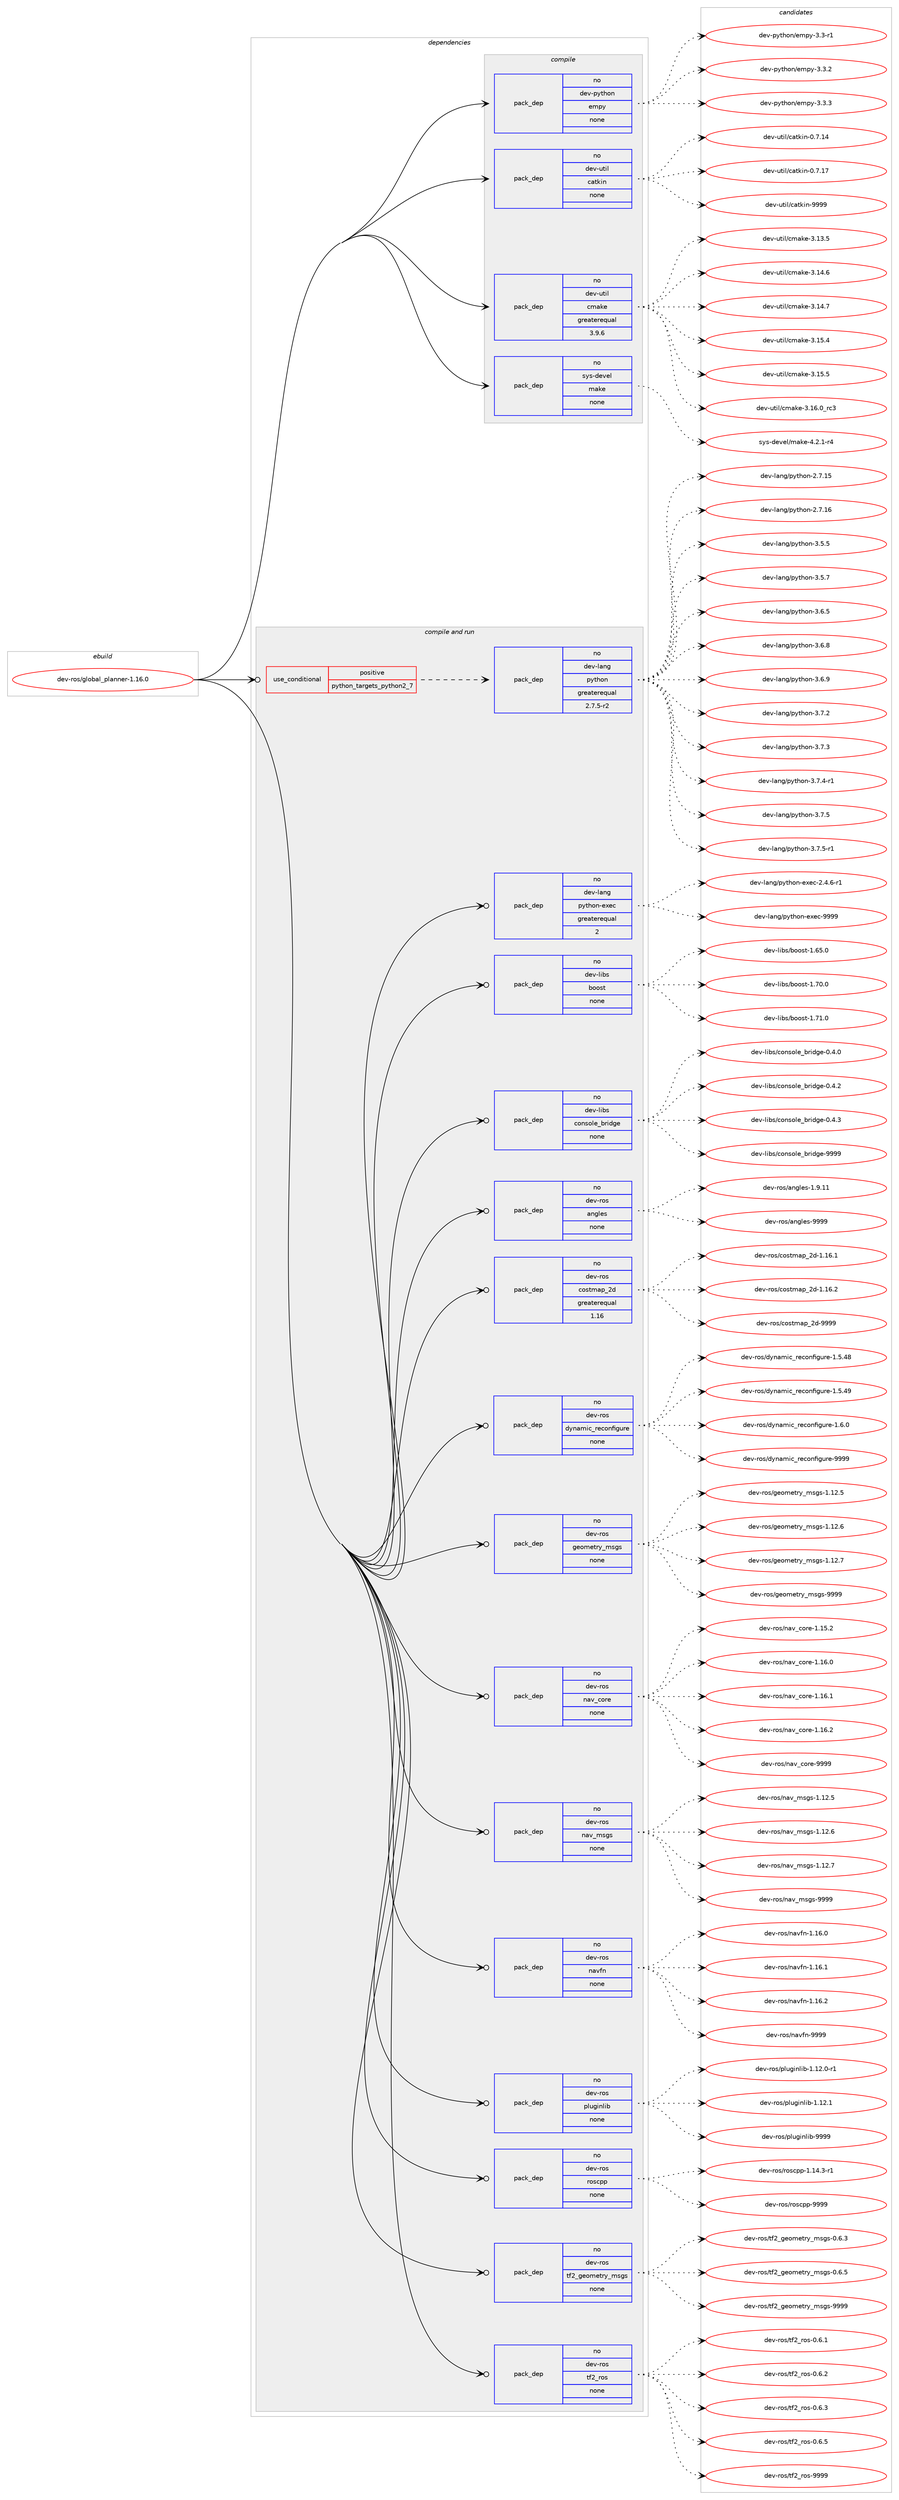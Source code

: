 digraph prolog {

# *************
# Graph options
# *************

newrank=true;
concentrate=true;
compound=true;
graph [rankdir=LR,fontname=Helvetica,fontsize=10,ranksep=1.5];#, ranksep=2.5, nodesep=0.2];
edge  [arrowhead=vee];
node  [fontname=Helvetica,fontsize=10];

# **********
# The ebuild
# **********

subgraph cluster_leftcol {
color=gray;
rank=same;
label=<<i>ebuild</i>>;
id [label="dev-ros/global_planner-1.16.0", color=red, width=4, href="../dev-ros/global_planner-1.16.0.svg"];
}

# ****************
# The dependencies
# ****************

subgraph cluster_midcol {
color=gray;
label=<<i>dependencies</i>>;
subgraph cluster_compile {
fillcolor="#eeeeee";
style=filled;
label=<<i>compile</i>>;
subgraph pack487986 {
dependency653324 [label=<<TABLE BORDER="0" CELLBORDER="1" CELLSPACING="0" CELLPADDING="4" WIDTH="220"><TR><TD ROWSPAN="6" CELLPADDING="30">pack_dep</TD></TR><TR><TD WIDTH="110">no</TD></TR><TR><TD>dev-python</TD></TR><TR><TD>empy</TD></TR><TR><TD>none</TD></TR><TR><TD></TD></TR></TABLE>>, shape=none, color=blue];
}
id:e -> dependency653324:w [weight=20,style="solid",arrowhead="vee"];
subgraph pack487987 {
dependency653325 [label=<<TABLE BORDER="0" CELLBORDER="1" CELLSPACING="0" CELLPADDING="4" WIDTH="220"><TR><TD ROWSPAN="6" CELLPADDING="30">pack_dep</TD></TR><TR><TD WIDTH="110">no</TD></TR><TR><TD>dev-util</TD></TR><TR><TD>catkin</TD></TR><TR><TD>none</TD></TR><TR><TD></TD></TR></TABLE>>, shape=none, color=blue];
}
id:e -> dependency653325:w [weight=20,style="solid",arrowhead="vee"];
subgraph pack487988 {
dependency653326 [label=<<TABLE BORDER="0" CELLBORDER="1" CELLSPACING="0" CELLPADDING="4" WIDTH="220"><TR><TD ROWSPAN="6" CELLPADDING="30">pack_dep</TD></TR><TR><TD WIDTH="110">no</TD></TR><TR><TD>dev-util</TD></TR><TR><TD>cmake</TD></TR><TR><TD>greaterequal</TD></TR><TR><TD>3.9.6</TD></TR></TABLE>>, shape=none, color=blue];
}
id:e -> dependency653326:w [weight=20,style="solid",arrowhead="vee"];
subgraph pack487989 {
dependency653327 [label=<<TABLE BORDER="0" CELLBORDER="1" CELLSPACING="0" CELLPADDING="4" WIDTH="220"><TR><TD ROWSPAN="6" CELLPADDING="30">pack_dep</TD></TR><TR><TD WIDTH="110">no</TD></TR><TR><TD>sys-devel</TD></TR><TR><TD>make</TD></TR><TR><TD>none</TD></TR><TR><TD></TD></TR></TABLE>>, shape=none, color=blue];
}
id:e -> dependency653327:w [weight=20,style="solid",arrowhead="vee"];
}
subgraph cluster_compileandrun {
fillcolor="#eeeeee";
style=filled;
label=<<i>compile and run</i>>;
subgraph cond153432 {
dependency653328 [label=<<TABLE BORDER="0" CELLBORDER="1" CELLSPACING="0" CELLPADDING="4"><TR><TD ROWSPAN="3" CELLPADDING="10">use_conditional</TD></TR><TR><TD>positive</TD></TR><TR><TD>python_targets_python2_7</TD></TR></TABLE>>, shape=none, color=red];
subgraph pack487990 {
dependency653329 [label=<<TABLE BORDER="0" CELLBORDER="1" CELLSPACING="0" CELLPADDING="4" WIDTH="220"><TR><TD ROWSPAN="6" CELLPADDING="30">pack_dep</TD></TR><TR><TD WIDTH="110">no</TD></TR><TR><TD>dev-lang</TD></TR><TR><TD>python</TD></TR><TR><TD>greaterequal</TD></TR><TR><TD>2.7.5-r2</TD></TR></TABLE>>, shape=none, color=blue];
}
dependency653328:e -> dependency653329:w [weight=20,style="dashed",arrowhead="vee"];
}
id:e -> dependency653328:w [weight=20,style="solid",arrowhead="odotvee"];
subgraph pack487991 {
dependency653330 [label=<<TABLE BORDER="0" CELLBORDER="1" CELLSPACING="0" CELLPADDING="4" WIDTH="220"><TR><TD ROWSPAN="6" CELLPADDING="30">pack_dep</TD></TR><TR><TD WIDTH="110">no</TD></TR><TR><TD>dev-lang</TD></TR><TR><TD>python-exec</TD></TR><TR><TD>greaterequal</TD></TR><TR><TD>2</TD></TR></TABLE>>, shape=none, color=blue];
}
id:e -> dependency653330:w [weight=20,style="solid",arrowhead="odotvee"];
subgraph pack487992 {
dependency653331 [label=<<TABLE BORDER="0" CELLBORDER="1" CELLSPACING="0" CELLPADDING="4" WIDTH="220"><TR><TD ROWSPAN="6" CELLPADDING="30">pack_dep</TD></TR><TR><TD WIDTH="110">no</TD></TR><TR><TD>dev-libs</TD></TR><TR><TD>boost</TD></TR><TR><TD>none</TD></TR><TR><TD></TD></TR></TABLE>>, shape=none, color=blue];
}
id:e -> dependency653331:w [weight=20,style="solid",arrowhead="odotvee"];
subgraph pack487993 {
dependency653332 [label=<<TABLE BORDER="0" CELLBORDER="1" CELLSPACING="0" CELLPADDING="4" WIDTH="220"><TR><TD ROWSPAN="6" CELLPADDING="30">pack_dep</TD></TR><TR><TD WIDTH="110">no</TD></TR><TR><TD>dev-libs</TD></TR><TR><TD>console_bridge</TD></TR><TR><TD>none</TD></TR><TR><TD></TD></TR></TABLE>>, shape=none, color=blue];
}
id:e -> dependency653332:w [weight=20,style="solid",arrowhead="odotvee"];
subgraph pack487994 {
dependency653333 [label=<<TABLE BORDER="0" CELLBORDER="1" CELLSPACING="0" CELLPADDING="4" WIDTH="220"><TR><TD ROWSPAN="6" CELLPADDING="30">pack_dep</TD></TR><TR><TD WIDTH="110">no</TD></TR><TR><TD>dev-ros</TD></TR><TR><TD>angles</TD></TR><TR><TD>none</TD></TR><TR><TD></TD></TR></TABLE>>, shape=none, color=blue];
}
id:e -> dependency653333:w [weight=20,style="solid",arrowhead="odotvee"];
subgraph pack487995 {
dependency653334 [label=<<TABLE BORDER="0" CELLBORDER="1" CELLSPACING="0" CELLPADDING="4" WIDTH="220"><TR><TD ROWSPAN="6" CELLPADDING="30">pack_dep</TD></TR><TR><TD WIDTH="110">no</TD></TR><TR><TD>dev-ros</TD></TR><TR><TD>costmap_2d</TD></TR><TR><TD>greaterequal</TD></TR><TR><TD>1.16</TD></TR></TABLE>>, shape=none, color=blue];
}
id:e -> dependency653334:w [weight=20,style="solid",arrowhead="odotvee"];
subgraph pack487996 {
dependency653335 [label=<<TABLE BORDER="0" CELLBORDER="1" CELLSPACING="0" CELLPADDING="4" WIDTH="220"><TR><TD ROWSPAN="6" CELLPADDING="30">pack_dep</TD></TR><TR><TD WIDTH="110">no</TD></TR><TR><TD>dev-ros</TD></TR><TR><TD>dynamic_reconfigure</TD></TR><TR><TD>none</TD></TR><TR><TD></TD></TR></TABLE>>, shape=none, color=blue];
}
id:e -> dependency653335:w [weight=20,style="solid",arrowhead="odotvee"];
subgraph pack487997 {
dependency653336 [label=<<TABLE BORDER="0" CELLBORDER="1" CELLSPACING="0" CELLPADDING="4" WIDTH="220"><TR><TD ROWSPAN="6" CELLPADDING="30">pack_dep</TD></TR><TR><TD WIDTH="110">no</TD></TR><TR><TD>dev-ros</TD></TR><TR><TD>geometry_msgs</TD></TR><TR><TD>none</TD></TR><TR><TD></TD></TR></TABLE>>, shape=none, color=blue];
}
id:e -> dependency653336:w [weight=20,style="solid",arrowhead="odotvee"];
subgraph pack487998 {
dependency653337 [label=<<TABLE BORDER="0" CELLBORDER="1" CELLSPACING="0" CELLPADDING="4" WIDTH="220"><TR><TD ROWSPAN="6" CELLPADDING="30">pack_dep</TD></TR><TR><TD WIDTH="110">no</TD></TR><TR><TD>dev-ros</TD></TR><TR><TD>nav_core</TD></TR><TR><TD>none</TD></TR><TR><TD></TD></TR></TABLE>>, shape=none, color=blue];
}
id:e -> dependency653337:w [weight=20,style="solid",arrowhead="odotvee"];
subgraph pack487999 {
dependency653338 [label=<<TABLE BORDER="0" CELLBORDER="1" CELLSPACING="0" CELLPADDING="4" WIDTH="220"><TR><TD ROWSPAN="6" CELLPADDING="30">pack_dep</TD></TR><TR><TD WIDTH="110">no</TD></TR><TR><TD>dev-ros</TD></TR><TR><TD>nav_msgs</TD></TR><TR><TD>none</TD></TR><TR><TD></TD></TR></TABLE>>, shape=none, color=blue];
}
id:e -> dependency653338:w [weight=20,style="solid",arrowhead="odotvee"];
subgraph pack488000 {
dependency653339 [label=<<TABLE BORDER="0" CELLBORDER="1" CELLSPACING="0" CELLPADDING="4" WIDTH="220"><TR><TD ROWSPAN="6" CELLPADDING="30">pack_dep</TD></TR><TR><TD WIDTH="110">no</TD></TR><TR><TD>dev-ros</TD></TR><TR><TD>navfn</TD></TR><TR><TD>none</TD></TR><TR><TD></TD></TR></TABLE>>, shape=none, color=blue];
}
id:e -> dependency653339:w [weight=20,style="solid",arrowhead="odotvee"];
subgraph pack488001 {
dependency653340 [label=<<TABLE BORDER="0" CELLBORDER="1" CELLSPACING="0" CELLPADDING="4" WIDTH="220"><TR><TD ROWSPAN="6" CELLPADDING="30">pack_dep</TD></TR><TR><TD WIDTH="110">no</TD></TR><TR><TD>dev-ros</TD></TR><TR><TD>pluginlib</TD></TR><TR><TD>none</TD></TR><TR><TD></TD></TR></TABLE>>, shape=none, color=blue];
}
id:e -> dependency653340:w [weight=20,style="solid",arrowhead="odotvee"];
subgraph pack488002 {
dependency653341 [label=<<TABLE BORDER="0" CELLBORDER="1" CELLSPACING="0" CELLPADDING="4" WIDTH="220"><TR><TD ROWSPAN="6" CELLPADDING="30">pack_dep</TD></TR><TR><TD WIDTH="110">no</TD></TR><TR><TD>dev-ros</TD></TR><TR><TD>roscpp</TD></TR><TR><TD>none</TD></TR><TR><TD></TD></TR></TABLE>>, shape=none, color=blue];
}
id:e -> dependency653341:w [weight=20,style="solid",arrowhead="odotvee"];
subgraph pack488003 {
dependency653342 [label=<<TABLE BORDER="0" CELLBORDER="1" CELLSPACING="0" CELLPADDING="4" WIDTH="220"><TR><TD ROWSPAN="6" CELLPADDING="30">pack_dep</TD></TR><TR><TD WIDTH="110">no</TD></TR><TR><TD>dev-ros</TD></TR><TR><TD>tf2_geometry_msgs</TD></TR><TR><TD>none</TD></TR><TR><TD></TD></TR></TABLE>>, shape=none, color=blue];
}
id:e -> dependency653342:w [weight=20,style="solid",arrowhead="odotvee"];
subgraph pack488004 {
dependency653343 [label=<<TABLE BORDER="0" CELLBORDER="1" CELLSPACING="0" CELLPADDING="4" WIDTH="220"><TR><TD ROWSPAN="6" CELLPADDING="30">pack_dep</TD></TR><TR><TD WIDTH="110">no</TD></TR><TR><TD>dev-ros</TD></TR><TR><TD>tf2_ros</TD></TR><TR><TD>none</TD></TR><TR><TD></TD></TR></TABLE>>, shape=none, color=blue];
}
id:e -> dependency653343:w [weight=20,style="solid",arrowhead="odotvee"];
}
subgraph cluster_run {
fillcolor="#eeeeee";
style=filled;
label=<<i>run</i>>;
}
}

# **************
# The candidates
# **************

subgraph cluster_choices {
rank=same;
color=gray;
label=<<i>candidates</i>>;

subgraph choice487986 {
color=black;
nodesep=1;
choice1001011184511212111610411111047101109112121455146514511449 [label="dev-python/empy-3.3-r1", color=red, width=4,href="../dev-python/empy-3.3-r1.svg"];
choice1001011184511212111610411111047101109112121455146514650 [label="dev-python/empy-3.3.2", color=red, width=4,href="../dev-python/empy-3.3.2.svg"];
choice1001011184511212111610411111047101109112121455146514651 [label="dev-python/empy-3.3.3", color=red, width=4,href="../dev-python/empy-3.3.3.svg"];
dependency653324:e -> choice1001011184511212111610411111047101109112121455146514511449:w [style=dotted,weight="100"];
dependency653324:e -> choice1001011184511212111610411111047101109112121455146514650:w [style=dotted,weight="100"];
dependency653324:e -> choice1001011184511212111610411111047101109112121455146514651:w [style=dotted,weight="100"];
}
subgraph choice487987 {
color=black;
nodesep=1;
choice1001011184511711610510847999711610710511045484655464952 [label="dev-util/catkin-0.7.14", color=red, width=4,href="../dev-util/catkin-0.7.14.svg"];
choice1001011184511711610510847999711610710511045484655464955 [label="dev-util/catkin-0.7.17", color=red, width=4,href="../dev-util/catkin-0.7.17.svg"];
choice100101118451171161051084799971161071051104557575757 [label="dev-util/catkin-9999", color=red, width=4,href="../dev-util/catkin-9999.svg"];
dependency653325:e -> choice1001011184511711610510847999711610710511045484655464952:w [style=dotted,weight="100"];
dependency653325:e -> choice1001011184511711610510847999711610710511045484655464955:w [style=dotted,weight="100"];
dependency653325:e -> choice100101118451171161051084799971161071051104557575757:w [style=dotted,weight="100"];
}
subgraph choice487988 {
color=black;
nodesep=1;
choice1001011184511711610510847991099710710145514649514653 [label="dev-util/cmake-3.13.5", color=red, width=4,href="../dev-util/cmake-3.13.5.svg"];
choice1001011184511711610510847991099710710145514649524654 [label="dev-util/cmake-3.14.6", color=red, width=4,href="../dev-util/cmake-3.14.6.svg"];
choice1001011184511711610510847991099710710145514649524655 [label="dev-util/cmake-3.14.7", color=red, width=4,href="../dev-util/cmake-3.14.7.svg"];
choice1001011184511711610510847991099710710145514649534652 [label="dev-util/cmake-3.15.4", color=red, width=4,href="../dev-util/cmake-3.15.4.svg"];
choice1001011184511711610510847991099710710145514649534653 [label="dev-util/cmake-3.15.5", color=red, width=4,href="../dev-util/cmake-3.15.5.svg"];
choice1001011184511711610510847991099710710145514649544648951149951 [label="dev-util/cmake-3.16.0_rc3", color=red, width=4,href="../dev-util/cmake-3.16.0_rc3.svg"];
dependency653326:e -> choice1001011184511711610510847991099710710145514649514653:w [style=dotted,weight="100"];
dependency653326:e -> choice1001011184511711610510847991099710710145514649524654:w [style=dotted,weight="100"];
dependency653326:e -> choice1001011184511711610510847991099710710145514649524655:w [style=dotted,weight="100"];
dependency653326:e -> choice1001011184511711610510847991099710710145514649534652:w [style=dotted,weight="100"];
dependency653326:e -> choice1001011184511711610510847991099710710145514649534653:w [style=dotted,weight="100"];
dependency653326:e -> choice1001011184511711610510847991099710710145514649544648951149951:w [style=dotted,weight="100"];
}
subgraph choice487989 {
color=black;
nodesep=1;
choice1151211154510010111810110847109971071014552465046494511452 [label="sys-devel/make-4.2.1-r4", color=red, width=4,href="../sys-devel/make-4.2.1-r4.svg"];
dependency653327:e -> choice1151211154510010111810110847109971071014552465046494511452:w [style=dotted,weight="100"];
}
subgraph choice487990 {
color=black;
nodesep=1;
choice10010111845108971101034711212111610411111045504655464953 [label="dev-lang/python-2.7.15", color=red, width=4,href="../dev-lang/python-2.7.15.svg"];
choice10010111845108971101034711212111610411111045504655464954 [label="dev-lang/python-2.7.16", color=red, width=4,href="../dev-lang/python-2.7.16.svg"];
choice100101118451089711010347112121116104111110455146534653 [label="dev-lang/python-3.5.5", color=red, width=4,href="../dev-lang/python-3.5.5.svg"];
choice100101118451089711010347112121116104111110455146534655 [label="dev-lang/python-3.5.7", color=red, width=4,href="../dev-lang/python-3.5.7.svg"];
choice100101118451089711010347112121116104111110455146544653 [label="dev-lang/python-3.6.5", color=red, width=4,href="../dev-lang/python-3.6.5.svg"];
choice100101118451089711010347112121116104111110455146544656 [label="dev-lang/python-3.6.8", color=red, width=4,href="../dev-lang/python-3.6.8.svg"];
choice100101118451089711010347112121116104111110455146544657 [label="dev-lang/python-3.6.9", color=red, width=4,href="../dev-lang/python-3.6.9.svg"];
choice100101118451089711010347112121116104111110455146554650 [label="dev-lang/python-3.7.2", color=red, width=4,href="../dev-lang/python-3.7.2.svg"];
choice100101118451089711010347112121116104111110455146554651 [label="dev-lang/python-3.7.3", color=red, width=4,href="../dev-lang/python-3.7.3.svg"];
choice1001011184510897110103471121211161041111104551465546524511449 [label="dev-lang/python-3.7.4-r1", color=red, width=4,href="../dev-lang/python-3.7.4-r1.svg"];
choice100101118451089711010347112121116104111110455146554653 [label="dev-lang/python-3.7.5", color=red, width=4,href="../dev-lang/python-3.7.5.svg"];
choice1001011184510897110103471121211161041111104551465546534511449 [label="dev-lang/python-3.7.5-r1", color=red, width=4,href="../dev-lang/python-3.7.5-r1.svg"];
dependency653329:e -> choice10010111845108971101034711212111610411111045504655464953:w [style=dotted,weight="100"];
dependency653329:e -> choice10010111845108971101034711212111610411111045504655464954:w [style=dotted,weight="100"];
dependency653329:e -> choice100101118451089711010347112121116104111110455146534653:w [style=dotted,weight="100"];
dependency653329:e -> choice100101118451089711010347112121116104111110455146534655:w [style=dotted,weight="100"];
dependency653329:e -> choice100101118451089711010347112121116104111110455146544653:w [style=dotted,weight="100"];
dependency653329:e -> choice100101118451089711010347112121116104111110455146544656:w [style=dotted,weight="100"];
dependency653329:e -> choice100101118451089711010347112121116104111110455146544657:w [style=dotted,weight="100"];
dependency653329:e -> choice100101118451089711010347112121116104111110455146554650:w [style=dotted,weight="100"];
dependency653329:e -> choice100101118451089711010347112121116104111110455146554651:w [style=dotted,weight="100"];
dependency653329:e -> choice1001011184510897110103471121211161041111104551465546524511449:w [style=dotted,weight="100"];
dependency653329:e -> choice100101118451089711010347112121116104111110455146554653:w [style=dotted,weight="100"];
dependency653329:e -> choice1001011184510897110103471121211161041111104551465546534511449:w [style=dotted,weight="100"];
}
subgraph choice487991 {
color=black;
nodesep=1;
choice10010111845108971101034711212111610411111045101120101994550465246544511449 [label="dev-lang/python-exec-2.4.6-r1", color=red, width=4,href="../dev-lang/python-exec-2.4.6-r1.svg"];
choice10010111845108971101034711212111610411111045101120101994557575757 [label="dev-lang/python-exec-9999", color=red, width=4,href="../dev-lang/python-exec-9999.svg"];
dependency653330:e -> choice10010111845108971101034711212111610411111045101120101994550465246544511449:w [style=dotted,weight="100"];
dependency653330:e -> choice10010111845108971101034711212111610411111045101120101994557575757:w [style=dotted,weight="100"];
}
subgraph choice487992 {
color=black;
nodesep=1;
choice1001011184510810598115479811111111511645494654534648 [label="dev-libs/boost-1.65.0", color=red, width=4,href="../dev-libs/boost-1.65.0.svg"];
choice1001011184510810598115479811111111511645494655484648 [label="dev-libs/boost-1.70.0", color=red, width=4,href="../dev-libs/boost-1.70.0.svg"];
choice1001011184510810598115479811111111511645494655494648 [label="dev-libs/boost-1.71.0", color=red, width=4,href="../dev-libs/boost-1.71.0.svg"];
dependency653331:e -> choice1001011184510810598115479811111111511645494654534648:w [style=dotted,weight="100"];
dependency653331:e -> choice1001011184510810598115479811111111511645494655484648:w [style=dotted,weight="100"];
dependency653331:e -> choice1001011184510810598115479811111111511645494655494648:w [style=dotted,weight="100"];
}
subgraph choice487993 {
color=black;
nodesep=1;
choice100101118451081059811547991111101151111081019598114105100103101454846524648 [label="dev-libs/console_bridge-0.4.0", color=red, width=4,href="../dev-libs/console_bridge-0.4.0.svg"];
choice100101118451081059811547991111101151111081019598114105100103101454846524650 [label="dev-libs/console_bridge-0.4.2", color=red, width=4,href="../dev-libs/console_bridge-0.4.2.svg"];
choice100101118451081059811547991111101151111081019598114105100103101454846524651 [label="dev-libs/console_bridge-0.4.3", color=red, width=4,href="../dev-libs/console_bridge-0.4.3.svg"];
choice1001011184510810598115479911111011511110810195981141051001031014557575757 [label="dev-libs/console_bridge-9999", color=red, width=4,href="../dev-libs/console_bridge-9999.svg"];
dependency653332:e -> choice100101118451081059811547991111101151111081019598114105100103101454846524648:w [style=dotted,weight="100"];
dependency653332:e -> choice100101118451081059811547991111101151111081019598114105100103101454846524650:w [style=dotted,weight="100"];
dependency653332:e -> choice100101118451081059811547991111101151111081019598114105100103101454846524651:w [style=dotted,weight="100"];
dependency653332:e -> choice1001011184510810598115479911111011511110810195981141051001031014557575757:w [style=dotted,weight="100"];
}
subgraph choice487994 {
color=black;
nodesep=1;
choice10010111845114111115479711010310810111545494657464949 [label="dev-ros/angles-1.9.11", color=red, width=4,href="../dev-ros/angles-1.9.11.svg"];
choice1001011184511411111547971101031081011154557575757 [label="dev-ros/angles-9999", color=red, width=4,href="../dev-ros/angles-9999.svg"];
dependency653333:e -> choice10010111845114111115479711010310810111545494657464949:w [style=dotted,weight="100"];
dependency653333:e -> choice1001011184511411111547971101031081011154557575757:w [style=dotted,weight="100"];
}
subgraph choice487995 {
color=black;
nodesep=1;
choice10010111845114111115479911111511610997112955010045494649544649 [label="dev-ros/costmap_2d-1.16.1", color=red, width=4,href="../dev-ros/costmap_2d-1.16.1.svg"];
choice10010111845114111115479911111511610997112955010045494649544650 [label="dev-ros/costmap_2d-1.16.2", color=red, width=4,href="../dev-ros/costmap_2d-1.16.2.svg"];
choice1001011184511411111547991111151161099711295501004557575757 [label="dev-ros/costmap_2d-9999", color=red, width=4,href="../dev-ros/costmap_2d-9999.svg"];
dependency653334:e -> choice10010111845114111115479911111511610997112955010045494649544649:w [style=dotted,weight="100"];
dependency653334:e -> choice10010111845114111115479911111511610997112955010045494649544650:w [style=dotted,weight="100"];
dependency653334:e -> choice1001011184511411111547991111151161099711295501004557575757:w [style=dotted,weight="100"];
}
subgraph choice487996 {
color=black;
nodesep=1;
choice10010111845114111115471001211109710910599951141019911111010210510311711410145494653465256 [label="dev-ros/dynamic_reconfigure-1.5.48", color=red, width=4,href="../dev-ros/dynamic_reconfigure-1.5.48.svg"];
choice10010111845114111115471001211109710910599951141019911111010210510311711410145494653465257 [label="dev-ros/dynamic_reconfigure-1.5.49", color=red, width=4,href="../dev-ros/dynamic_reconfigure-1.5.49.svg"];
choice100101118451141111154710012111097109105999511410199111110102105103117114101454946544648 [label="dev-ros/dynamic_reconfigure-1.6.0", color=red, width=4,href="../dev-ros/dynamic_reconfigure-1.6.0.svg"];
choice1001011184511411111547100121110971091059995114101991111101021051031171141014557575757 [label="dev-ros/dynamic_reconfigure-9999", color=red, width=4,href="../dev-ros/dynamic_reconfigure-9999.svg"];
dependency653335:e -> choice10010111845114111115471001211109710910599951141019911111010210510311711410145494653465256:w [style=dotted,weight="100"];
dependency653335:e -> choice10010111845114111115471001211109710910599951141019911111010210510311711410145494653465257:w [style=dotted,weight="100"];
dependency653335:e -> choice100101118451141111154710012111097109105999511410199111110102105103117114101454946544648:w [style=dotted,weight="100"];
dependency653335:e -> choice1001011184511411111547100121110971091059995114101991111101021051031171141014557575757:w [style=dotted,weight="100"];
}
subgraph choice487997 {
color=black;
nodesep=1;
choice10010111845114111115471031011111091011161141219510911510311545494649504653 [label="dev-ros/geometry_msgs-1.12.5", color=red, width=4,href="../dev-ros/geometry_msgs-1.12.5.svg"];
choice10010111845114111115471031011111091011161141219510911510311545494649504654 [label="dev-ros/geometry_msgs-1.12.6", color=red, width=4,href="../dev-ros/geometry_msgs-1.12.6.svg"];
choice10010111845114111115471031011111091011161141219510911510311545494649504655 [label="dev-ros/geometry_msgs-1.12.7", color=red, width=4,href="../dev-ros/geometry_msgs-1.12.7.svg"];
choice1001011184511411111547103101111109101116114121951091151031154557575757 [label="dev-ros/geometry_msgs-9999", color=red, width=4,href="../dev-ros/geometry_msgs-9999.svg"];
dependency653336:e -> choice10010111845114111115471031011111091011161141219510911510311545494649504653:w [style=dotted,weight="100"];
dependency653336:e -> choice10010111845114111115471031011111091011161141219510911510311545494649504654:w [style=dotted,weight="100"];
dependency653336:e -> choice10010111845114111115471031011111091011161141219510911510311545494649504655:w [style=dotted,weight="100"];
dependency653336:e -> choice1001011184511411111547103101111109101116114121951091151031154557575757:w [style=dotted,weight="100"];
}
subgraph choice487998 {
color=black;
nodesep=1;
choice100101118451141111154711097118959911111410145494649534650 [label="dev-ros/nav_core-1.15.2", color=red, width=4,href="../dev-ros/nav_core-1.15.2.svg"];
choice100101118451141111154711097118959911111410145494649544648 [label="dev-ros/nav_core-1.16.0", color=red, width=4,href="../dev-ros/nav_core-1.16.0.svg"];
choice100101118451141111154711097118959911111410145494649544649 [label="dev-ros/nav_core-1.16.1", color=red, width=4,href="../dev-ros/nav_core-1.16.1.svg"];
choice100101118451141111154711097118959911111410145494649544650 [label="dev-ros/nav_core-1.16.2", color=red, width=4,href="../dev-ros/nav_core-1.16.2.svg"];
choice10010111845114111115471109711895991111141014557575757 [label="dev-ros/nav_core-9999", color=red, width=4,href="../dev-ros/nav_core-9999.svg"];
dependency653337:e -> choice100101118451141111154711097118959911111410145494649534650:w [style=dotted,weight="100"];
dependency653337:e -> choice100101118451141111154711097118959911111410145494649544648:w [style=dotted,weight="100"];
dependency653337:e -> choice100101118451141111154711097118959911111410145494649544649:w [style=dotted,weight="100"];
dependency653337:e -> choice100101118451141111154711097118959911111410145494649544650:w [style=dotted,weight="100"];
dependency653337:e -> choice10010111845114111115471109711895991111141014557575757:w [style=dotted,weight="100"];
}
subgraph choice487999 {
color=black;
nodesep=1;
choice1001011184511411111547110971189510911510311545494649504653 [label="dev-ros/nav_msgs-1.12.5", color=red, width=4,href="../dev-ros/nav_msgs-1.12.5.svg"];
choice1001011184511411111547110971189510911510311545494649504654 [label="dev-ros/nav_msgs-1.12.6", color=red, width=4,href="../dev-ros/nav_msgs-1.12.6.svg"];
choice1001011184511411111547110971189510911510311545494649504655 [label="dev-ros/nav_msgs-1.12.7", color=red, width=4,href="../dev-ros/nav_msgs-1.12.7.svg"];
choice100101118451141111154711097118951091151031154557575757 [label="dev-ros/nav_msgs-9999", color=red, width=4,href="../dev-ros/nav_msgs-9999.svg"];
dependency653338:e -> choice1001011184511411111547110971189510911510311545494649504653:w [style=dotted,weight="100"];
dependency653338:e -> choice1001011184511411111547110971189510911510311545494649504654:w [style=dotted,weight="100"];
dependency653338:e -> choice1001011184511411111547110971189510911510311545494649504655:w [style=dotted,weight="100"];
dependency653338:e -> choice100101118451141111154711097118951091151031154557575757:w [style=dotted,weight="100"];
}
subgraph choice488000 {
color=black;
nodesep=1;
choice10010111845114111115471109711810211045494649544648 [label="dev-ros/navfn-1.16.0", color=red, width=4,href="../dev-ros/navfn-1.16.0.svg"];
choice10010111845114111115471109711810211045494649544649 [label="dev-ros/navfn-1.16.1", color=red, width=4,href="../dev-ros/navfn-1.16.1.svg"];
choice10010111845114111115471109711810211045494649544650 [label="dev-ros/navfn-1.16.2", color=red, width=4,href="../dev-ros/navfn-1.16.2.svg"];
choice1001011184511411111547110971181021104557575757 [label="dev-ros/navfn-9999", color=red, width=4,href="../dev-ros/navfn-9999.svg"];
dependency653339:e -> choice10010111845114111115471109711810211045494649544648:w [style=dotted,weight="100"];
dependency653339:e -> choice10010111845114111115471109711810211045494649544649:w [style=dotted,weight="100"];
dependency653339:e -> choice10010111845114111115471109711810211045494649544650:w [style=dotted,weight="100"];
dependency653339:e -> choice1001011184511411111547110971181021104557575757:w [style=dotted,weight="100"];
}
subgraph choice488001 {
color=black;
nodesep=1;
choice100101118451141111154711210811710310511010810598454946495046484511449 [label="dev-ros/pluginlib-1.12.0-r1", color=red, width=4,href="../dev-ros/pluginlib-1.12.0-r1.svg"];
choice10010111845114111115471121081171031051101081059845494649504649 [label="dev-ros/pluginlib-1.12.1", color=red, width=4,href="../dev-ros/pluginlib-1.12.1.svg"];
choice1001011184511411111547112108117103105110108105984557575757 [label="dev-ros/pluginlib-9999", color=red, width=4,href="../dev-ros/pluginlib-9999.svg"];
dependency653340:e -> choice100101118451141111154711210811710310511010810598454946495046484511449:w [style=dotted,weight="100"];
dependency653340:e -> choice10010111845114111115471121081171031051101081059845494649504649:w [style=dotted,weight="100"];
dependency653340:e -> choice1001011184511411111547112108117103105110108105984557575757:w [style=dotted,weight="100"];
}
subgraph choice488002 {
color=black;
nodesep=1;
choice100101118451141111154711411111599112112454946495246514511449 [label="dev-ros/roscpp-1.14.3-r1", color=red, width=4,href="../dev-ros/roscpp-1.14.3-r1.svg"];
choice1001011184511411111547114111115991121124557575757 [label="dev-ros/roscpp-9999", color=red, width=4,href="../dev-ros/roscpp-9999.svg"];
dependency653341:e -> choice100101118451141111154711411111599112112454946495246514511449:w [style=dotted,weight="100"];
dependency653341:e -> choice1001011184511411111547114111115991121124557575757:w [style=dotted,weight="100"];
}
subgraph choice488003 {
color=black;
nodesep=1;
choice1001011184511411111547116102509510310111110910111611412195109115103115454846544651 [label="dev-ros/tf2_geometry_msgs-0.6.3", color=red, width=4,href="../dev-ros/tf2_geometry_msgs-0.6.3.svg"];
choice1001011184511411111547116102509510310111110910111611412195109115103115454846544653 [label="dev-ros/tf2_geometry_msgs-0.6.5", color=red, width=4,href="../dev-ros/tf2_geometry_msgs-0.6.5.svg"];
choice10010111845114111115471161025095103101111109101116114121951091151031154557575757 [label="dev-ros/tf2_geometry_msgs-9999", color=red, width=4,href="../dev-ros/tf2_geometry_msgs-9999.svg"];
dependency653342:e -> choice1001011184511411111547116102509510310111110910111611412195109115103115454846544651:w [style=dotted,weight="100"];
dependency653342:e -> choice1001011184511411111547116102509510310111110910111611412195109115103115454846544653:w [style=dotted,weight="100"];
dependency653342:e -> choice10010111845114111115471161025095103101111109101116114121951091151031154557575757:w [style=dotted,weight="100"];
}
subgraph choice488004 {
color=black;
nodesep=1;
choice10010111845114111115471161025095114111115454846544649 [label="dev-ros/tf2_ros-0.6.1", color=red, width=4,href="../dev-ros/tf2_ros-0.6.1.svg"];
choice10010111845114111115471161025095114111115454846544650 [label="dev-ros/tf2_ros-0.6.2", color=red, width=4,href="../dev-ros/tf2_ros-0.6.2.svg"];
choice10010111845114111115471161025095114111115454846544651 [label="dev-ros/tf2_ros-0.6.3", color=red, width=4,href="../dev-ros/tf2_ros-0.6.3.svg"];
choice10010111845114111115471161025095114111115454846544653 [label="dev-ros/tf2_ros-0.6.5", color=red, width=4,href="../dev-ros/tf2_ros-0.6.5.svg"];
choice100101118451141111154711610250951141111154557575757 [label="dev-ros/tf2_ros-9999", color=red, width=4,href="../dev-ros/tf2_ros-9999.svg"];
dependency653343:e -> choice10010111845114111115471161025095114111115454846544649:w [style=dotted,weight="100"];
dependency653343:e -> choice10010111845114111115471161025095114111115454846544650:w [style=dotted,weight="100"];
dependency653343:e -> choice10010111845114111115471161025095114111115454846544651:w [style=dotted,weight="100"];
dependency653343:e -> choice10010111845114111115471161025095114111115454846544653:w [style=dotted,weight="100"];
dependency653343:e -> choice100101118451141111154711610250951141111154557575757:w [style=dotted,weight="100"];
}
}

}
